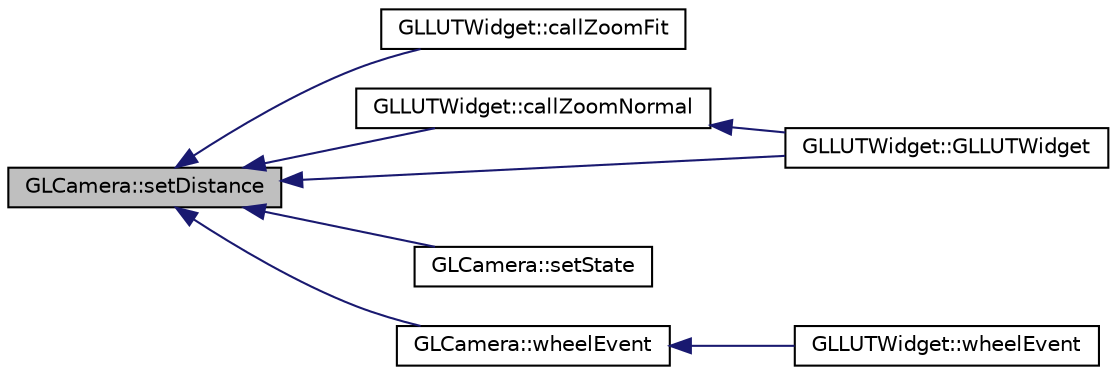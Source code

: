 digraph "GLCamera::setDistance"
{
 // INTERACTIVE_SVG=YES
  edge [fontname="Helvetica",fontsize="10",labelfontname="Helvetica",labelfontsize="10"];
  node [fontname="Helvetica",fontsize="10",shape=record];
  rankdir="LR";
  Node1 [label="GLCamera::setDistance",height=0.2,width=0.4,color="black", fillcolor="grey75", style="filled", fontcolor="black"];
  Node1 -> Node2 [dir="back",color="midnightblue",fontsize="10",style="solid",fontname="Helvetica"];
  Node2 [label="GLLUTWidget::callZoomFit",height=0.2,width=0.4,color="black", fillcolor="white", style="filled",URL="$db/dc5/class_g_l_l_u_t_widget.html#aad7b73bb3796dec511ba46bc4547afd8"];
  Node1 -> Node3 [dir="back",color="midnightblue",fontsize="10",style="solid",fontname="Helvetica"];
  Node3 [label="GLLUTWidget::callZoomNormal",height=0.2,width=0.4,color="black", fillcolor="white", style="filled",URL="$db/dc5/class_g_l_l_u_t_widget.html#a7d23d983ecc36719f44785bb39e93607"];
  Node3 -> Node4 [dir="back",color="midnightblue",fontsize="10",style="solid",fontname="Helvetica"];
  Node4 [label="GLLUTWidget::GLLUTWidget",height=0.2,width=0.4,color="black", fillcolor="white", style="filled",URL="$db/dc5/class_g_l_l_u_t_widget.html#a57401039bf068ef61c180a163316d7b4"];
  Node1 -> Node4 [dir="back",color="midnightblue",fontsize="10",style="solid",fontname="Helvetica"];
  Node1 -> Node5 [dir="back",color="midnightblue",fontsize="10",style="solid",fontname="Helvetica"];
  Node5 [label="GLCamera::setState",height=0.2,width=0.4,color="black", fillcolor="white", style="filled",URL="$da/d43/class_g_l_camera.html#aa1dfaa9938549bc9ad493b227825985e"];
  Node1 -> Node6 [dir="back",color="midnightblue",fontsize="10",style="solid",fontname="Helvetica"];
  Node6 [label="GLCamera::wheelEvent",height=0.2,width=0.4,color="black", fillcolor="white", style="filled",URL="$da/d43/class_g_l_camera.html#a2192144e7b936879db18ac5a676f8331"];
  Node6 -> Node7 [dir="back",color="midnightblue",fontsize="10",style="solid",fontname="Helvetica"];
  Node7 [label="GLLUTWidget::wheelEvent",height=0.2,width=0.4,color="black", fillcolor="white", style="filled",URL="$db/dc5/class_g_l_l_u_t_widget.html#a14c543da2ee05af5c64e885374b0f018"];
}
